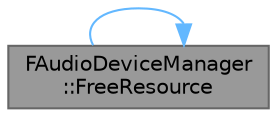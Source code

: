 digraph "FAudioDeviceManager::FreeResource"
{
 // INTERACTIVE_SVG=YES
 // LATEX_PDF_SIZE
  bgcolor="transparent";
  edge [fontname=Helvetica,fontsize=10,labelfontname=Helvetica,labelfontsize=10];
  node [fontname=Helvetica,fontsize=10,shape=box,height=0.2,width=0.4];
  rankdir="LR";
  Node1 [id="Node000001",label="FAudioDeviceManager\l::FreeResource",height=0.2,width=0.4,color="gray40", fillcolor="grey60", style="filled", fontcolor="black",tooltip="Frees the given sound wave resource from the device manager."];
  Node1 -> Node1 [id="edge1_Node000001_Node000001",color="steelblue1",style="solid",tooltip=" "];
}
